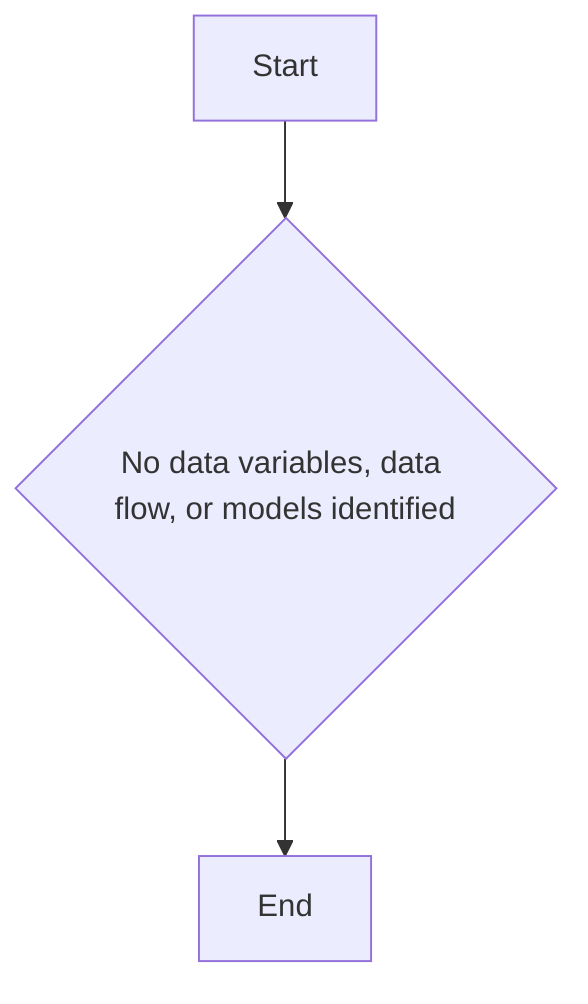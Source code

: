 %% Placeholder flowchart for Notebook 73877
flowchart TD
    A[Start] --> B{No data variables, data flow, or models identified}
    B --> C[End]